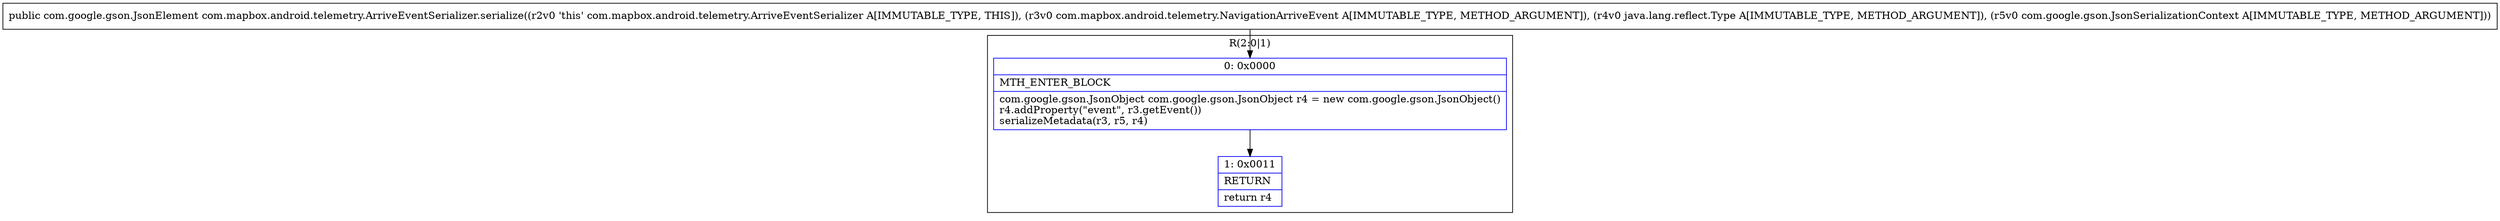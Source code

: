 digraph "CFG forcom.mapbox.android.telemetry.ArriveEventSerializer.serialize(Lcom\/mapbox\/android\/telemetry\/NavigationArriveEvent;Ljava\/lang\/reflect\/Type;Lcom\/google\/gson\/JsonSerializationContext;)Lcom\/google\/gson\/JsonElement;" {
subgraph cluster_Region_348564791 {
label = "R(2:0|1)";
node [shape=record,color=blue];
Node_0 [shape=record,label="{0\:\ 0x0000|MTH_ENTER_BLOCK\l|com.google.gson.JsonObject com.google.gson.JsonObject r4 = new com.google.gson.JsonObject()\lr4.addProperty(\"event\", r3.getEvent())\lserializeMetadata(r3, r5, r4)\l}"];
Node_1 [shape=record,label="{1\:\ 0x0011|RETURN\l|return r4\l}"];
}
MethodNode[shape=record,label="{public com.google.gson.JsonElement com.mapbox.android.telemetry.ArriveEventSerializer.serialize((r2v0 'this' com.mapbox.android.telemetry.ArriveEventSerializer A[IMMUTABLE_TYPE, THIS]), (r3v0 com.mapbox.android.telemetry.NavigationArriveEvent A[IMMUTABLE_TYPE, METHOD_ARGUMENT]), (r4v0 java.lang.reflect.Type A[IMMUTABLE_TYPE, METHOD_ARGUMENT]), (r5v0 com.google.gson.JsonSerializationContext A[IMMUTABLE_TYPE, METHOD_ARGUMENT])) }"];
MethodNode -> Node_0;
Node_0 -> Node_1;
}

